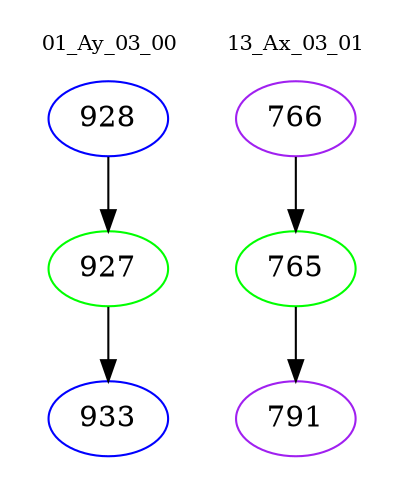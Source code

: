 digraph{
subgraph cluster_0 {
color = white
label = "01_Ay_03_00";
fontsize=10;
T0_928 [label="928", color="blue"]
T0_928 -> T0_927 [color="black"]
T0_927 [label="927", color="green"]
T0_927 -> T0_933 [color="black"]
T0_933 [label="933", color="blue"]
}
subgraph cluster_1 {
color = white
label = "13_Ax_03_01";
fontsize=10;
T1_766 [label="766", color="purple"]
T1_766 -> T1_765 [color="black"]
T1_765 [label="765", color="green"]
T1_765 -> T1_791 [color="black"]
T1_791 [label="791", color="purple"]
}
}
